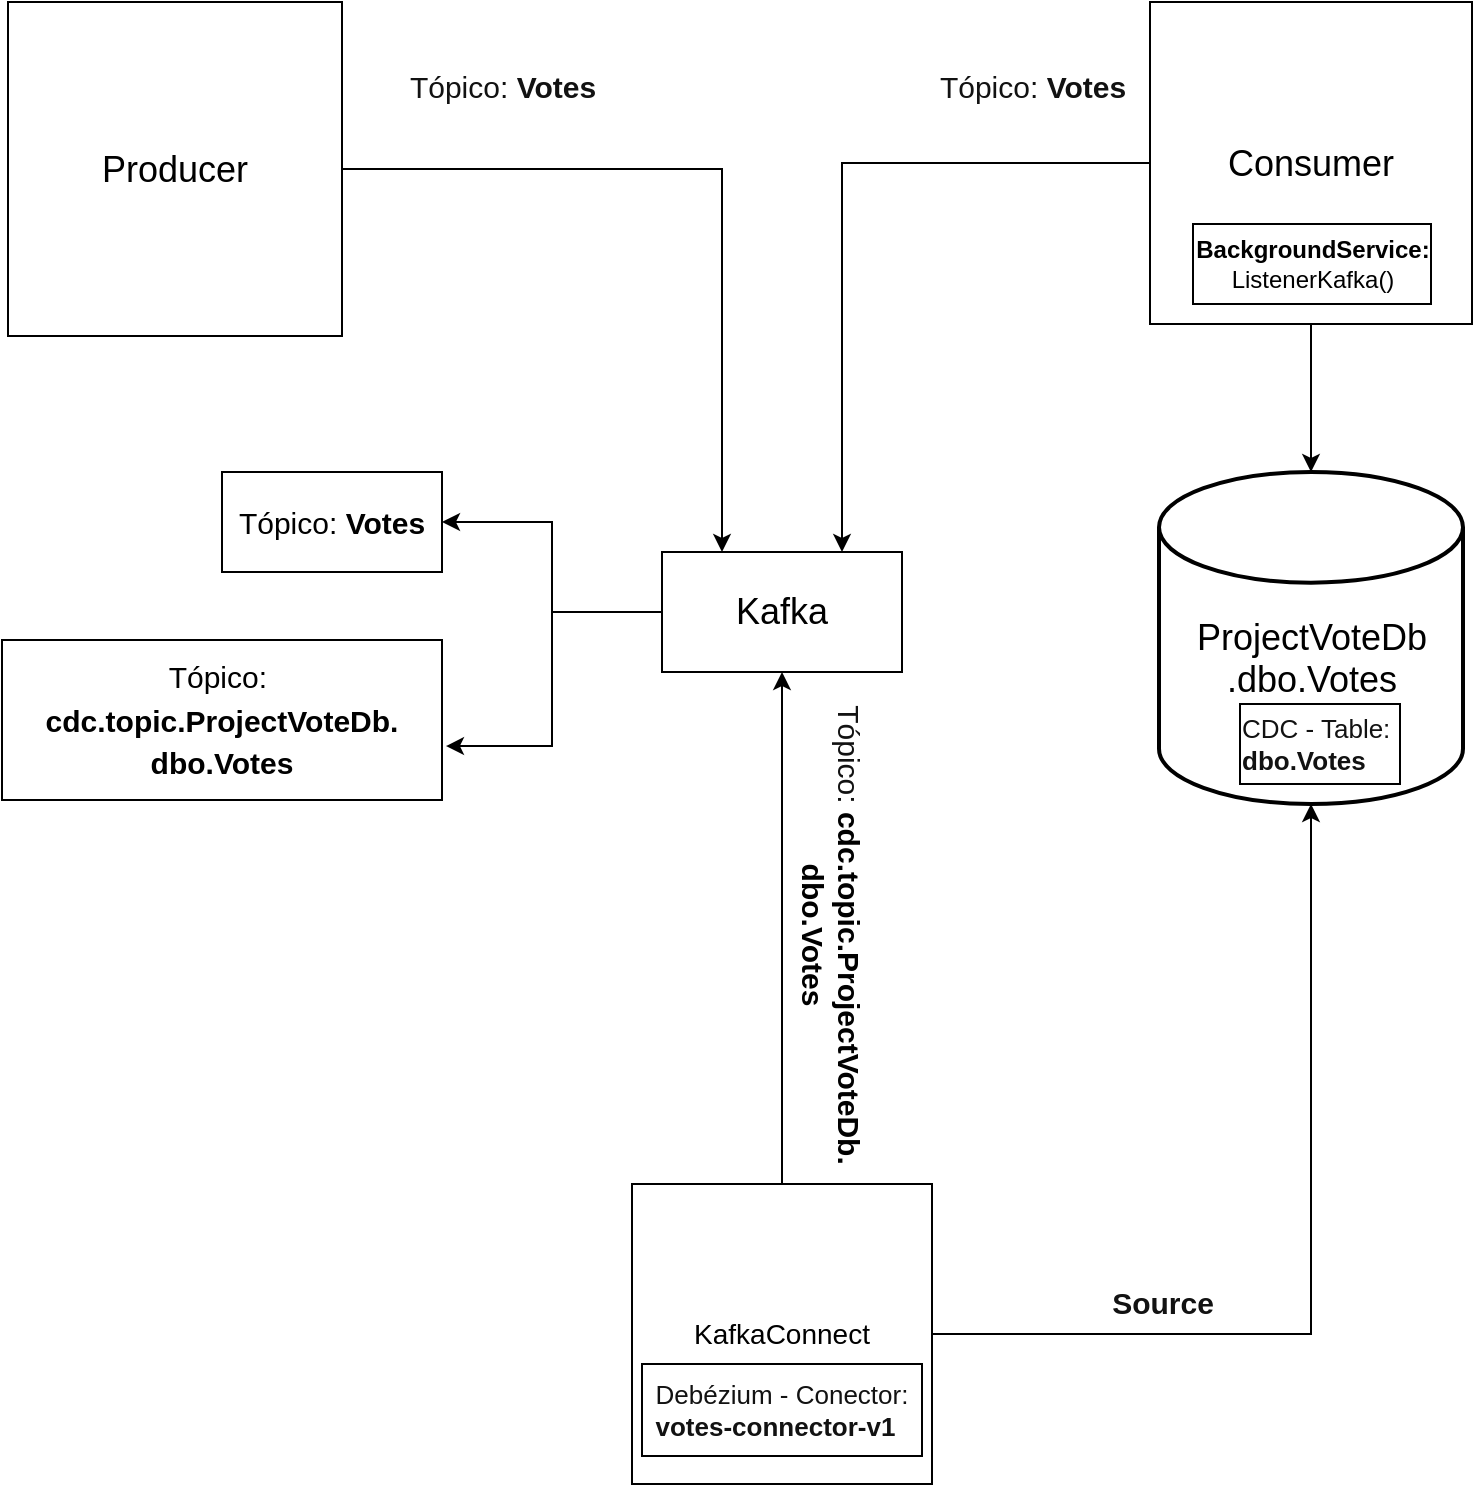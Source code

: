 <mxfile version="20.6.2" type="device"><diagram id="QhPYtajnpxwink_OWYmM" name="Página-1"><mxGraphModel dx="1422" dy="875" grid="1" gridSize="10" guides="1" tooltips="1" connect="1" arrows="1" fold="1" page="1" pageScale="1" pageWidth="1169" pageHeight="827" math="0" shadow="0"><root><mxCell id="0"/><mxCell id="1" parent="0"/><mxCell id="qoV1ZAHYXGu4GSRVL2Kt-19" style="edgeStyle=orthogonalEdgeStyle;rounded=0;orthogonalLoop=1;jettySize=auto;html=1;entryX=0.25;entryY=0;entryDx=0;entryDy=0;fontSize=15;fontColor=#121212;" parent="1" source="qoV1ZAHYXGu4GSRVL2Kt-1" target="qoV1ZAHYXGu4GSRVL2Kt-11" edge="1"><mxGeometry relative="1" as="geometry"/></mxCell><mxCell id="qoV1ZAHYXGu4GSRVL2Kt-1" value="&lt;font style=&quot;font-size: 18px;&quot;&gt;Producer&lt;/font&gt;" style="whiteSpace=wrap;html=1;aspect=fixed;" parent="1" vertex="1"><mxGeometry x="220" y="59" width="167" height="167" as="geometry"/></mxCell><mxCell id="qoV1ZAHYXGu4GSRVL2Kt-7" style="edgeStyle=orthogonalEdgeStyle;rounded=0;orthogonalLoop=1;jettySize=auto;html=1;fontSize=18;" parent="1" source="qoV1ZAHYXGu4GSRVL2Kt-4" target="qoV1ZAHYXGu4GSRVL2Kt-6" edge="1"><mxGeometry relative="1" as="geometry"/></mxCell><mxCell id="qoV1ZAHYXGu4GSRVL2Kt-14" style="edgeStyle=orthogonalEdgeStyle;rounded=0;orthogonalLoop=1;jettySize=auto;html=1;entryX=0.75;entryY=0;entryDx=0;entryDy=0;fontSize=15;" parent="1" source="qoV1ZAHYXGu4GSRVL2Kt-4" target="qoV1ZAHYXGu4GSRVL2Kt-11" edge="1"><mxGeometry relative="1" as="geometry"/></mxCell><mxCell id="qoV1ZAHYXGu4GSRVL2Kt-4" value="&lt;font style=&quot;font-size: 18px;&quot;&gt;Consumer&lt;/font&gt;" style="whiteSpace=wrap;html=1;aspect=fixed;" parent="1" vertex="1"><mxGeometry x="791" y="59" width="161" height="161" as="geometry"/></mxCell><mxCell id="qoV1ZAHYXGu4GSRVL2Kt-6" value="&lt;br&gt;ProjectVoteDb&lt;br&gt;.dbo.Votes" style="strokeWidth=2;html=1;shape=mxgraph.flowchart.database;whiteSpace=wrap;fontSize=18;" parent="1" vertex="1"><mxGeometry x="795.5" y="294" width="152" height="166" as="geometry"/></mxCell><mxCell id="qoV1ZAHYXGu4GSRVL2Kt-9" value="" style="edgeStyle=orthogonalEdgeStyle;rounded=0;orthogonalLoop=1;jettySize=auto;html=1;fontSize=18;exitX=1;exitY=0.5;exitDx=0;exitDy=0;" parent="1" source="86zuzKlDvjgjIR0vUEUV-5" target="qoV1ZAHYXGu4GSRVL2Kt-6" edge="1"><mxGeometry relative="1" as="geometry"><mxPoint x="707" y="731.5" as="sourcePoint"/></mxGeometry></mxCell><mxCell id="qoV1ZAHYXGu4GSRVL2Kt-18" style="edgeStyle=orthogonalEdgeStyle;rounded=0;orthogonalLoop=1;jettySize=auto;html=1;entryX=0.5;entryY=1;entryDx=0;entryDy=0;fontSize=15;fontColor=#121212;exitX=0.5;exitY=0;exitDx=0;exitDy=0;" parent="1" source="86zuzKlDvjgjIR0vUEUV-5" target="qoV1ZAHYXGu4GSRVL2Kt-11" edge="1"><mxGeometry relative="1" as="geometry"><mxPoint x="607" y="694" as="sourcePoint"/></mxGeometry></mxCell><mxCell id="qoV1ZAHYXGu4GSRVL2Kt-17" style="edgeStyle=orthogonalEdgeStyle;rounded=0;orthogonalLoop=1;jettySize=auto;html=1;fontSize=15;fontColor=#121212;exitX=0;exitY=0.5;exitDx=0;exitDy=0;" parent="1" source="qoV1ZAHYXGu4GSRVL2Kt-11" target="qoV1ZAHYXGu4GSRVL2Kt-15" edge="1"><mxGeometry relative="1" as="geometry"/></mxCell><mxCell id="qoV1ZAHYXGu4GSRVL2Kt-21" style="edgeStyle=orthogonalEdgeStyle;rounded=0;orthogonalLoop=1;jettySize=auto;html=1;entryX=1.009;entryY=0.663;entryDx=0;entryDy=0;entryPerimeter=0;fontSize=15;fontColor=#121212;" parent="1" source="qoV1ZAHYXGu4GSRVL2Kt-11" target="qoV1ZAHYXGu4GSRVL2Kt-20" edge="1"><mxGeometry relative="1" as="geometry"/></mxCell><mxCell id="qoV1ZAHYXGu4GSRVL2Kt-11" value="Kafka" style="rounded=0;whiteSpace=wrap;html=1;fontSize=18;" parent="1" vertex="1"><mxGeometry x="547" y="334" width="120" height="60" as="geometry"/></mxCell><mxCell id="qoV1ZAHYXGu4GSRVL2Kt-15" value="&lt;font style=&quot;font-size: 15px;&quot;&gt;Tópico: &lt;b&gt;Votes&lt;/b&gt;&lt;/font&gt;" style="rounded=0;whiteSpace=wrap;html=1;fontSize=18;" parent="1" vertex="1"><mxGeometry x="327" y="294" width="110" height="50" as="geometry"/></mxCell><mxCell id="qoV1ZAHYXGu4GSRVL2Kt-20" value="&lt;font style=&quot;font-size: 15px;&quot;&gt;Tópico:&amp;nbsp;&lt;br&gt;&lt;/font&gt;&lt;span style=&quot;font-size: 15px;&quot;&gt;&lt;b&gt;cdc.topic.ProjectVoteDb.&lt;br&gt;dbo.Votes&lt;/b&gt;&lt;/span&gt;" style="rounded=0;whiteSpace=wrap;html=1;fontSize=18;" parent="1" vertex="1"><mxGeometry x="217" y="378" width="220" height="80" as="geometry"/></mxCell><mxCell id="qoV1ZAHYXGu4GSRVL2Kt-23" value="Tópico: &lt;b&gt;Votes&lt;/b&gt;" style="text;html=1;align=center;verticalAlign=middle;resizable=0;points=[];autosize=1;strokeColor=none;fillColor=none;fontSize=15;fontColor=#121212;" parent="1" vertex="1"><mxGeometry x="407" y="86" width="120" height="30" as="geometry"/></mxCell><mxCell id="qoV1ZAHYXGu4GSRVL2Kt-24" value="Tópico: &lt;b&gt;Votes&lt;/b&gt;" style="text;html=1;align=center;verticalAlign=middle;resizable=0;points=[];autosize=1;strokeColor=none;fillColor=none;fontSize=15;fontColor=#121212;" parent="1" vertex="1"><mxGeometry x="672" y="86" width="120" height="30" as="geometry"/></mxCell><mxCell id="qoV1ZAHYXGu4GSRVL2Kt-25" value="&lt;b&gt;Source&lt;/b&gt;" style="text;html=1;align=center;verticalAlign=middle;resizable=0;points=[];autosize=1;strokeColor=none;fillColor=none;fontSize=15;fontColor=#121212;" parent="1" vertex="1"><mxGeometry x="762" y="694" width="70" height="30" as="geometry"/></mxCell><mxCell id="qoV1ZAHYXGu4GSRVL2Kt-26" value="Tópico:&amp;nbsp;&lt;b style=&quot;color: rgb(0, 0, 0);&quot;&gt;cdc.topic.ProjectVoteDb.&lt;br&gt;dbo.Votes&lt;/b&gt;" style="text;html=1;align=center;verticalAlign=middle;resizable=0;points=[];autosize=1;strokeColor=none;fillColor=none;fontSize=15;fontColor=#121212;rotation=90;" parent="1" vertex="1"><mxGeometry x="507" y="500" width="250" height="50" as="geometry"/></mxCell><mxCell id="86zuzKlDvjgjIR0vUEUV-4" value="&lt;b&gt;BackgroundService:&lt;/b&gt;&lt;br&gt;ListenerKafka()" style="whiteSpace=wrap;html=1;" vertex="1" parent="1"><mxGeometry x="812.5" y="170" width="119" height="40" as="geometry"/></mxCell><mxCell id="86zuzKlDvjgjIR0vUEUV-5" value="&lt;font style=&quot;font-size: 14px;&quot;&gt;KafkaConnect&lt;/font&gt;" style="whiteSpace=wrap;html=1;aspect=fixed;" vertex="1" parent="1"><mxGeometry x="532" y="650" width="150" height="150" as="geometry"/></mxCell><mxCell id="86zuzKlDvjgjIR0vUEUV-8" value="&lt;div style=&quot;text-align: start;&quot;&gt;&lt;font color=&quot;#121212&quot;&gt;Debézium - Conector:&lt;/font&gt;&lt;/div&gt;&lt;div style=&quot;text-align: start;&quot;&gt;&lt;font color=&quot;#121212&quot;&gt;&lt;span style=&quot;background-color: initial;&quot;&gt;&lt;b&gt;votes-connector-v1&lt;/b&gt;&lt;/span&gt;&lt;/font&gt;&lt;/div&gt;" style="rounded=0;whiteSpace=wrap;html=1;fontSize=13;" vertex="1" parent="1"><mxGeometry x="537" y="740" width="140" height="46" as="geometry"/></mxCell><mxCell id="86zuzKlDvjgjIR0vUEUV-10" value="&lt;div style=&quot;text-align: start;&quot;&gt;&lt;font color=&quot;#121212&quot;&gt;CDC - Table: &lt;b&gt;dbo.Votes&lt;/b&gt;&lt;/font&gt;&lt;/div&gt;" style="rounded=0;whiteSpace=wrap;html=1;fontSize=13;" vertex="1" parent="1"><mxGeometry x="836" y="410" width="80" height="40" as="geometry"/></mxCell></root></mxGraphModel></diagram></mxfile>